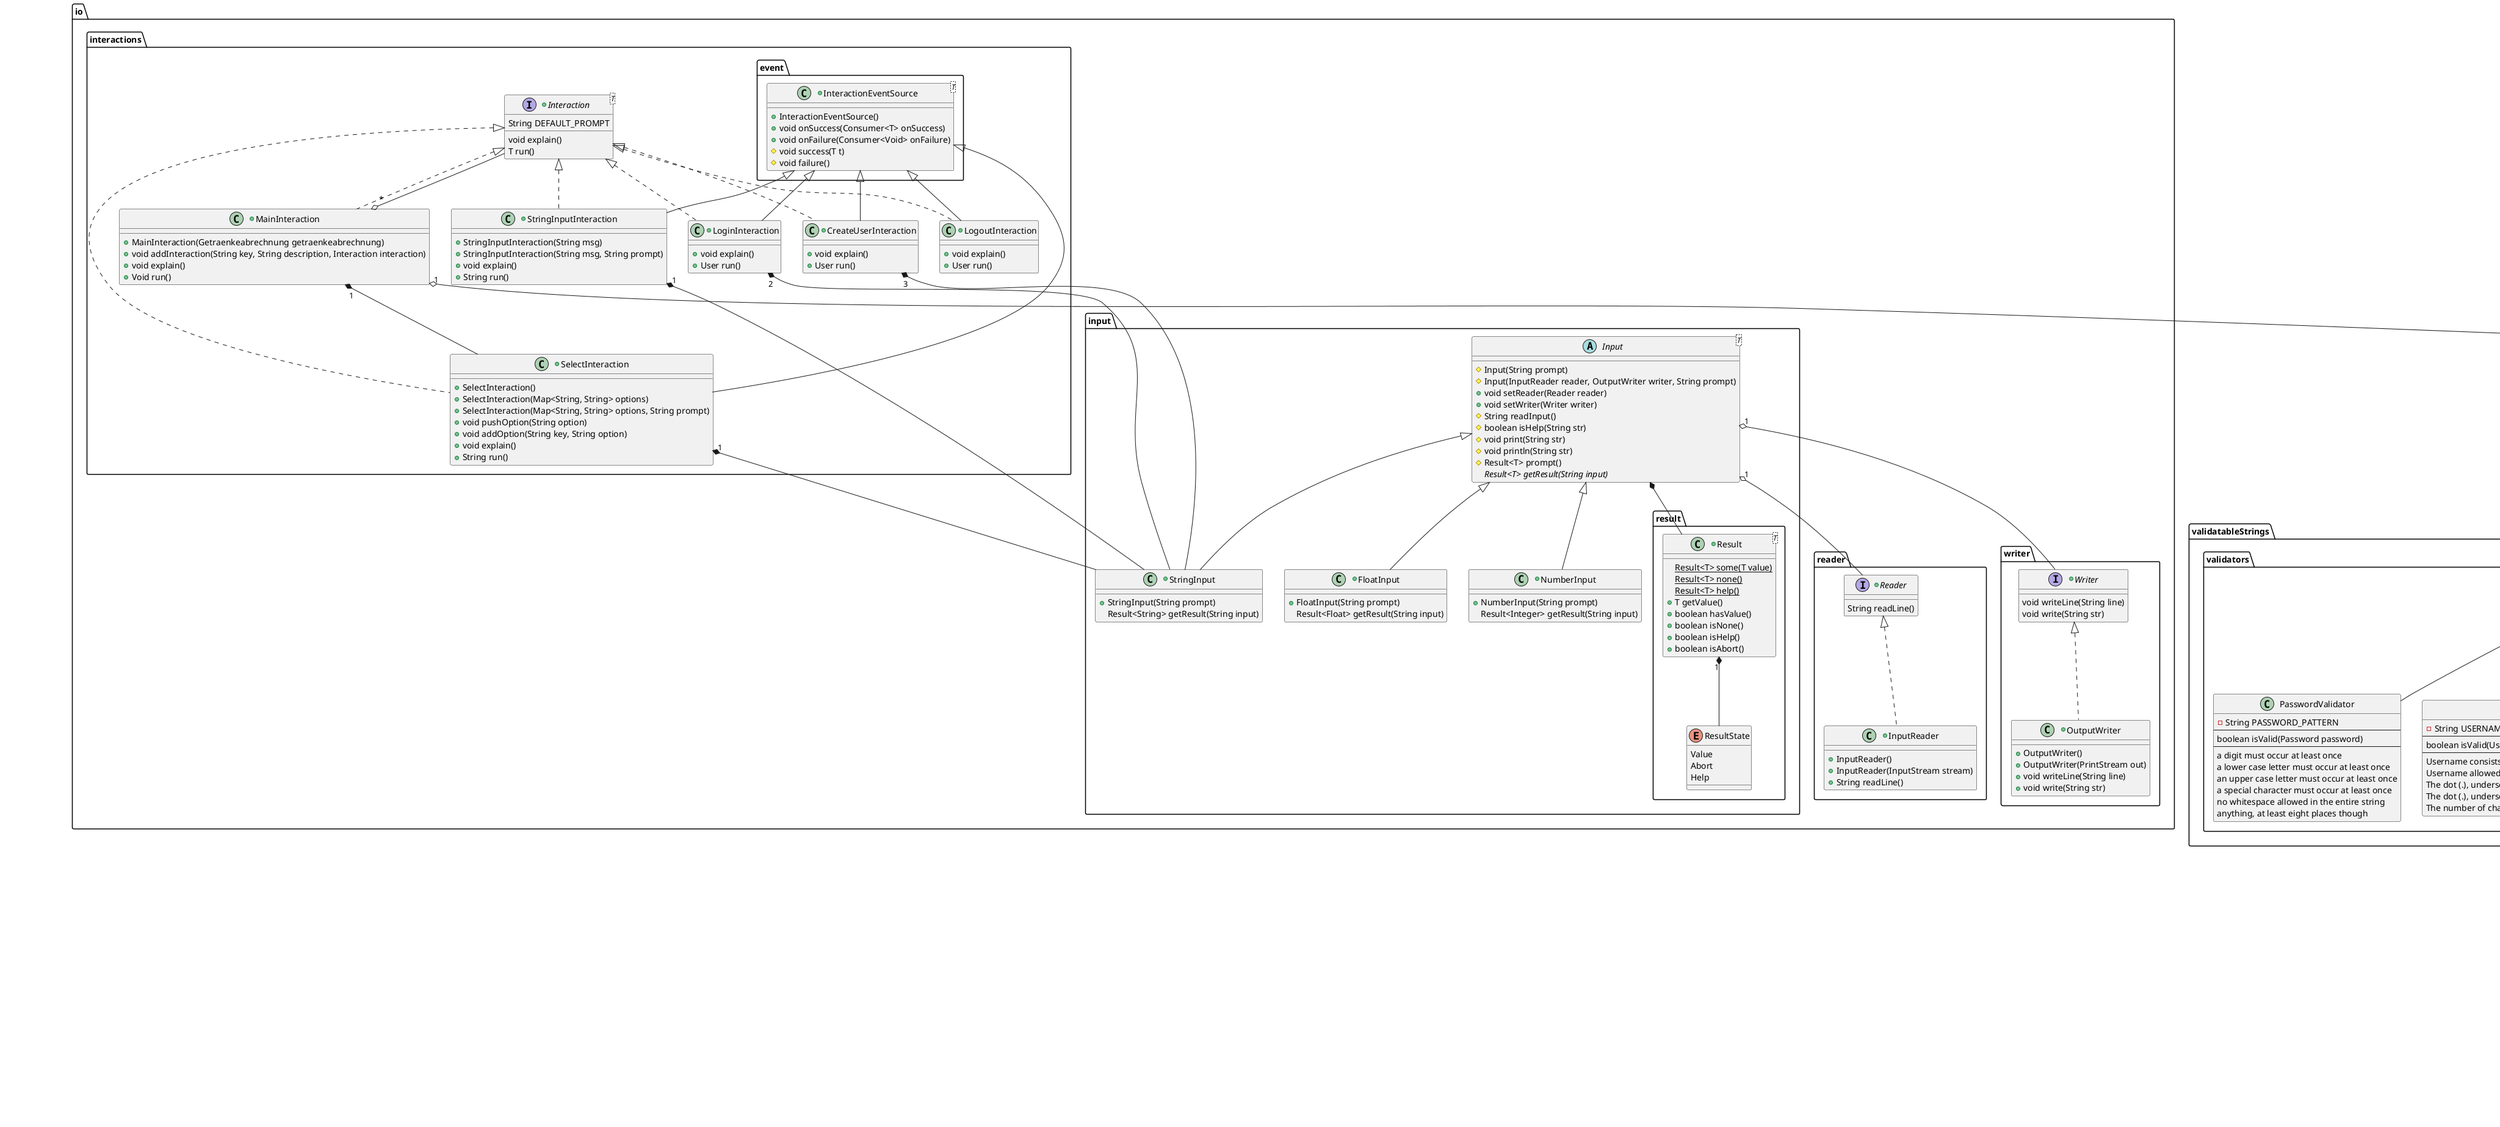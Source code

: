 @startuml uml
/'
Ein paar Plantuml-Beispiele, die der UML Norm nach Wikipedia entsprechen :)
https://de.wikipedia.org/wiki/Klassendiagramm

# Relationen:

Dings <|-- Bumms
  Bumms implementiert das Interface Dings

Kunde <|.. Privatkunde
  Privatkunde spezialisiert Kunde

User *-- Right
  Komposition: Right existiert nicht ohne User. User hat beliebig viele Rights

User o-- Right
  Aggregation: Right existiert auch ohne User. User hat beliebig viele Rights

# Klassenattribute:

-String name
  private String name
+String name
  public String name
#String name
  protected String name
~String name
  package String name
'/

package rights {
  interface Right {
  }

  class SelfServiceRight {
    boolean darfSichSelbstAbrechnenUSERRIGHTS
  }

  class OtherServiceRight {
    boolean darfAndereAbrechnenABRECHNERRIGHTS
    ---
    kann Abrechnungen durchführen (Einen/Mehrere andere/n User belasten)
  }

  class AdministrativeRight {
    boolean darfAdminSachenMachenADMINRIGHTS
    ---
    kann sich einloggen
    kann User anlegen
    kann User löschen
    kann User bearbeiten
    kann Abrechner anlegen
    kann Abrechner löschen
    kann Abrechner bearbeiten
  }

  Right <|.. SelfServiceRight
  Right <|.. OtherServiceRight
  Right <|.. AdministrativeRight
} /' end package: rights '/

package validatableStrings {
  package strings {
    interface ValidatableString {
    }

    class Username {
      -String username
    ---

    ---
      darf keine Leerzeichen enthalten
    }

    class Password {
      -String password
    ---

    ---
    darf nicht gelesen werden
    }

    class Email {
      -String email
    ---

    ---
    muss "@" enthalten --> https://emailregex.com/ --> Java
    }

    class Realname {
      String title
      String[] firstName
      String lastName
      ---
      String getName()
      ---
      darf keine Zahlen enthalten
    }

    ValidatableString <|-- Username
    ValidatableString <|-- Password
    ValidatableString <|-- Email
    ValidatableString <|-- Realname
  } /' end package: validatableStrings.strings '/

  package validators {
    interface StringValidator {
      ---
      {abstract} boolean isValid(ValidatableString string)
    }

    class PasswordValidator {
      -String PASSWORD_PATTERN
      ---
      boolean isValid(Password password)
      ---
      a digit must occur at least once
      a lower case letter must occur at least once
      an upper case letter must occur at least once
      a special character must occur at least once
      no whitespace allowed in the entire string
      anything, at least eight places though
    }


    class UsernameValidator {
      -String USERNAME_PATTERN
      ---
      boolean isValid(Username username)
      ---
      Username consists of alphanumeric characters (a-zA-Z0-9), lowercase, or uppercase.
      Username allowed of the dot (.), underscore (_), and hyphen (-).
      The dot (.), underscore (_), or hyphen (-) must not be the first or last character.
      The dot (.), underscore (_), or hyphen (-) does not appear consecutively, e.g., java..regex
      The number of characters must be between 5 to 20.
    }

    class EmailValidator {
      ---
      boolean isValid(Email email)
    }

    StringValidator <|-- PasswordValidator
    StringValidator <|-- UsernameValidator
    StringValidator <|-- EmailValidator

    ' StringValidator *-- ValidatableString
  } /' end package: validatableStrings.validators '/

  ' EmailValidator *-- Email
  ' UsernameValidator *-- Username
  ' PasswordValidator *-- Password
} /' end package: validatableStrings '/

package user {
  class User {
    ' Realname realname
    ' Username Username
    ' Password password
    ' Email email
    ' Account konto
    ' Right[] rights
    ---

    ---
    kann sich einloggen
    lesender Zugriff auf eigenen Kontostand
    kann Geld auf das Konto aufladen
    kann sich selbst belasten
  }
} /' end package: user '/

package banking {
  package numbers {
    interface Amount {

    }
    class MoneyAmount {

    }

    class PositionAmount {
      int menge
      ---
      ---
      darf nicht 0 oder weniger sein
      und muss 1 oder mehr sein
      beachte Integer Overflows :) --> Obergrenze bei Abrechnung beachtenas Objekt benutzt ein anderes Objekt
    }

    Amount <|-- MoneyAmount
    Amount <|-- PositionAmount
  } /' end package: banking.numbers '/

  package invoicing {
    class Drink {
      String name
      ' Category category
    }

    class Category {
      String name
      double price 
    }

    class Position {
      ' Drink drink
      ' Menge amount
    }

    Drink "1" o-- Category
    Position "1" o-- Drink
    Position "1" *-- PositionAmount

    class Invoice {
      ' Position[] positionen
      ' User benutzer
    }

    Invoice "n" *-- Position
    Invoice "1" *-- User
  } /' end package: banking.invoicing '/

  class Account {
    x: History????
    ---
    void belasten(MoneyAmount amount)
    void aufladen(MoneyAmount amount)
  }

  Account "1" *-- MoneyAmount : < balance
} /' end package: banking '/

package io {
    package input {
        package result {
            +class Result<T> {
                {static} Result<T> some(T value)
                {static} Result<T> none()
                {static} Result<T> help()
                + T getValue()
                + boolean hasValue()
                + boolean isNone()
                + boolean isHelp()
                + boolean isAbort()
            }

            enum ResultState {
                Value
                Abort
                Help
            }

            Result "1" *-- ResultState
        } /' end package: io.input.result '/

        abstract class Input<T> {
            # Input(String prompt)
            # Input(InputReader reader, OutputWriter writer, String prompt)
            + void setReader(Reader reader)
            + void setWriter(Writer writer)
            # String readInput()
            # boolean isHelp(String str)
            # void print(String str)
            # void println(String str)
            # Result<T> prompt()
            {abstract} Result<T> getResult(String input)
        }

        +class FloatInput extends Input<Float> {
            + FloatInput(String prompt)
            Result<Float> getResult(String input)
        }

        +class NumberInput extends Input<Integer> {
            + NumberInput(String prompt)
            Result<Integer> getResult(String input)
        }

        +class StringInput extends Input<String> {
            + StringInput(String prompt)
            Result<String> getResult(String input)
        }
    } /' end package: io.input '/

    package interactions {
        package event {
            +class InteractionEventSource<T> {
                + InteractionEventSource()
                + void onSuccess(Consumer<T> onSuccess)
                + void onFailure(Consumer<Void> onFailure)
                # void success(T t)
                # void failure()
            }
        } /' end: io.interactions.event '/

        +interface Interaction<T> {
            String DEFAULT_PROMPT
            void explain()
            T run()
        }

        +class CreateUserInteraction extends event.InteractionEventSource<User> implements Interaction<User> {
            + void explain()
            + User run()
        }

        +class LoginInteraction extends event.InteractionEventSource<User> implements Interaction<User> {
            + void explain()
            + User run()
        }

        +class LogoutInteraction extends event.InteractionEventSource<Void> implements Interaction<Void> {
            + void explain()
            + User run()
        }

        +class SelectInteraction extends event.InteractionEventSource<String> implements Interaction<String> {
            + SelectInteraction()
            + SelectInteraction(Map<String, String> options)
            + SelectInteraction(Map<String, String> options, String prompt)
            + void pushOption(String option)
            + void addOption(String key, String option)
            + void explain()
            + String run()
        }

        +class StringInputInteraction extends event.InteractionEventSource<String> implements Interaction<String> {
            + StringInputInteraction(String msg)
            + StringInputInteraction(String msg, String prompt)
            + void explain()
            + String run()
        }

        +class MainInteraction implements Interaction<Void> {
            + MainInteraction(Getraenkeabrechnung getraenkeabrechnung) /' todo: rename this to ThirstyCalc '/
            + void addInteraction(String key, String description, Interaction interaction)
            + void explain()
            + Void run()
        }

        MainInteraction "*" o-- Interaction
        MainInteraction "1" *-- SelectInteraction
    } /' end package: io.interactions '/

    package reader {
        +interface Reader {
            String readLine()
        }

        +class InputReader implements Reader {
            + InputReader()
            + InputReader(InputStream stream)
            + String readLine()
        }
    } /' end package: io.reader '/

    package writer {
        +interface Writer {
            void writeLine(String line)
            void write(String str)
        }

        +class OutputWriter implements Writer {
            + OutputWriter()
            + OutputWriter(PrintStream out)
            + void writeLine(String line)
            + void write(String str)
        }
    } /' end package: io.writer '/

    Input "1" o-- Reader
    Input "1" o-- Writer
    Input *-- Result

    /' todo: don't know it these relations need to be in the uml '/
    SelectInteraction "1" *-- StringInput
    StringInputInteraction "1" *-- StringInput
    LoginInteraction "2" *-- StringInput
    CreateUserInteraction "3" *-- StringInput

} /' end package: io '/

class ThirstyCalc {
  ' -User[] benutzer
  ' -Category[] categories
---
  void abrechnen(Abrechnung abrechnung)
  void getränkeklasseHinzufügen(Getränkeklasse getränkeklasse) # darf nur admin
  void geldEinzahlen(User benutzer, Betrag betrag)
  void benutzerAnlegen(User benutzer)
  Abrechnung erstelleAbrechnung(User benutzer, Position[] positionen)
  void login(String eingabe)
}

User "n" *-- Right
User "1" o-- Username
User "1" o-- Password
User "1" o-- Email
User "1" o-- Account
User "1" o-- Realname

ThirstyCalc *-- Invoice
ThirstyCalc "n" *-- User
ThirstyCalc "n" *-- Category

MainInteraction "1" o-- ThirstyCalc

@enduml